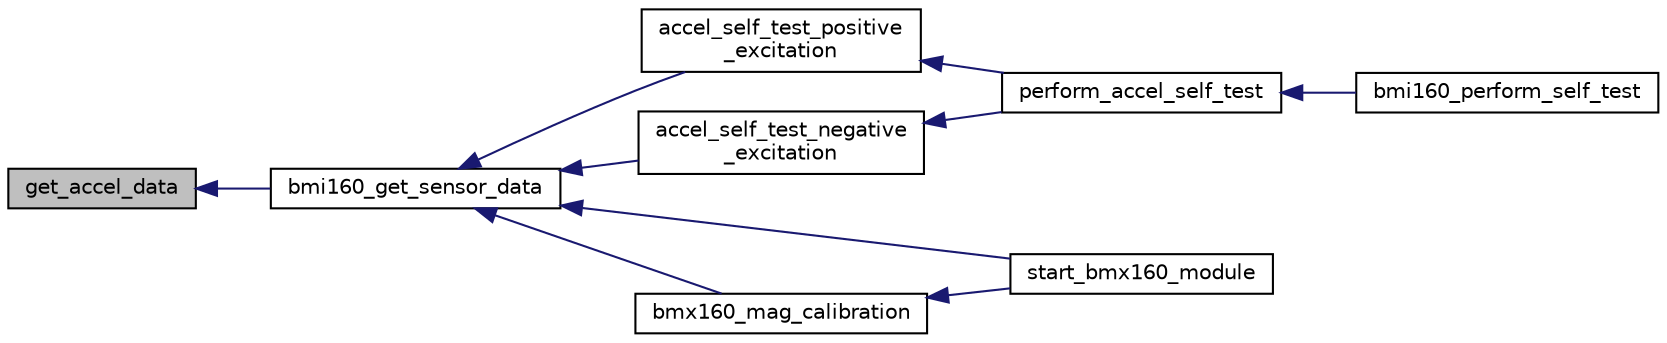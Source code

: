 digraph "get_accel_data"
{
  edge [fontname="Helvetica",fontsize="10",labelfontname="Helvetica",labelfontsize="10"];
  node [fontname="Helvetica",fontsize="10",shape=record];
  rankdir="LR";
  Node1 [label="get_accel_data",height=0.2,width=0.4,color="black", fillcolor="grey75", style="filled", fontcolor="black"];
  Node1 -> Node2 [dir="back",color="midnightblue",fontsize="10",style="solid",fontname="Helvetica"];
  Node2 [label="bmi160_get_sensor_data",height=0.2,width=0.4,color="black", fillcolor="white", style="filled",URL="$bmi160_8h.html#a86fb957a2384daa2ac17345d76b7e976",tooltip="This API reads sensor data, stores it in the bmi160_sensor_data structure pointer passed by the user..."];
  Node2 -> Node3 [dir="back",color="midnightblue",fontsize="10",style="solid",fontname="Helvetica"];
  Node3 [label="accel_self_test_positive\l_excitation",height=0.2,width=0.4,color="black", fillcolor="white", style="filled",URL="$bmi160_8c.html#adee844560bc930940a1f1c44850fef73",tooltip="This API performs accel self test with positive excitation. "];
  Node3 -> Node4 [dir="back",color="midnightblue",fontsize="10",style="solid",fontname="Helvetica"];
  Node4 [label="perform_accel_self_test",height=0.2,width=0.4,color="black", fillcolor="white", style="filled",URL="$bmi160_8c.html#a58524a9b6fe288b5fb74f0b5cfb48703",tooltip="This API performs the self test for accelerometer of BMI160. "];
  Node4 -> Node5 [dir="back",color="midnightblue",fontsize="10",style="solid",fontname="Helvetica"];
  Node5 [label="bmi160_perform_self_test",height=0.2,width=0.4,color="black", fillcolor="white", style="filled",URL="$bmi160_8h.html#a6f83dc85a8173886ffe58e381fd9e0b8",tooltip="This is used to perform self test of accel/gyro of the BMI160 sensor. "];
  Node2 -> Node6 [dir="back",color="midnightblue",fontsize="10",style="solid",fontname="Helvetica"];
  Node6 [label="accel_self_test_negative\l_excitation",height=0.2,width=0.4,color="black", fillcolor="white", style="filled",URL="$bmi160_8c.html#a43fb54ccd6ee30278b2fffce6ea62a83",tooltip="This API performs accel self test with negative excitation. "];
  Node6 -> Node4 [dir="back",color="midnightblue",fontsize="10",style="solid",fontname="Helvetica"];
  Node2 -> Node7 [dir="back",color="midnightblue",fontsize="10",style="solid",fontname="Helvetica"];
  Node7 [label="start_bmx160_module",height=0.2,width=0.4,color="black", fillcolor="white", style="filled",URL="$group___b_m_x160.html#ga3c92c87bd9ca59bc115bc38377fd51e8",tooltip="Start BMX160 threads. "];
  Node2 -> Node8 [dir="back",color="midnightblue",fontsize="10",style="solid",fontname="Helvetica"];
  Node8 [label="bmx160_mag_calibration",height=0.2,width=0.4,color="black", fillcolor="white", style="filled",URL="$group___b_m_x160.html#gadfae2f890ccf344affabc18eccb13004"];
  Node8 -> Node7 [dir="back",color="midnightblue",fontsize="10",style="solid",fontname="Helvetica"];
}
